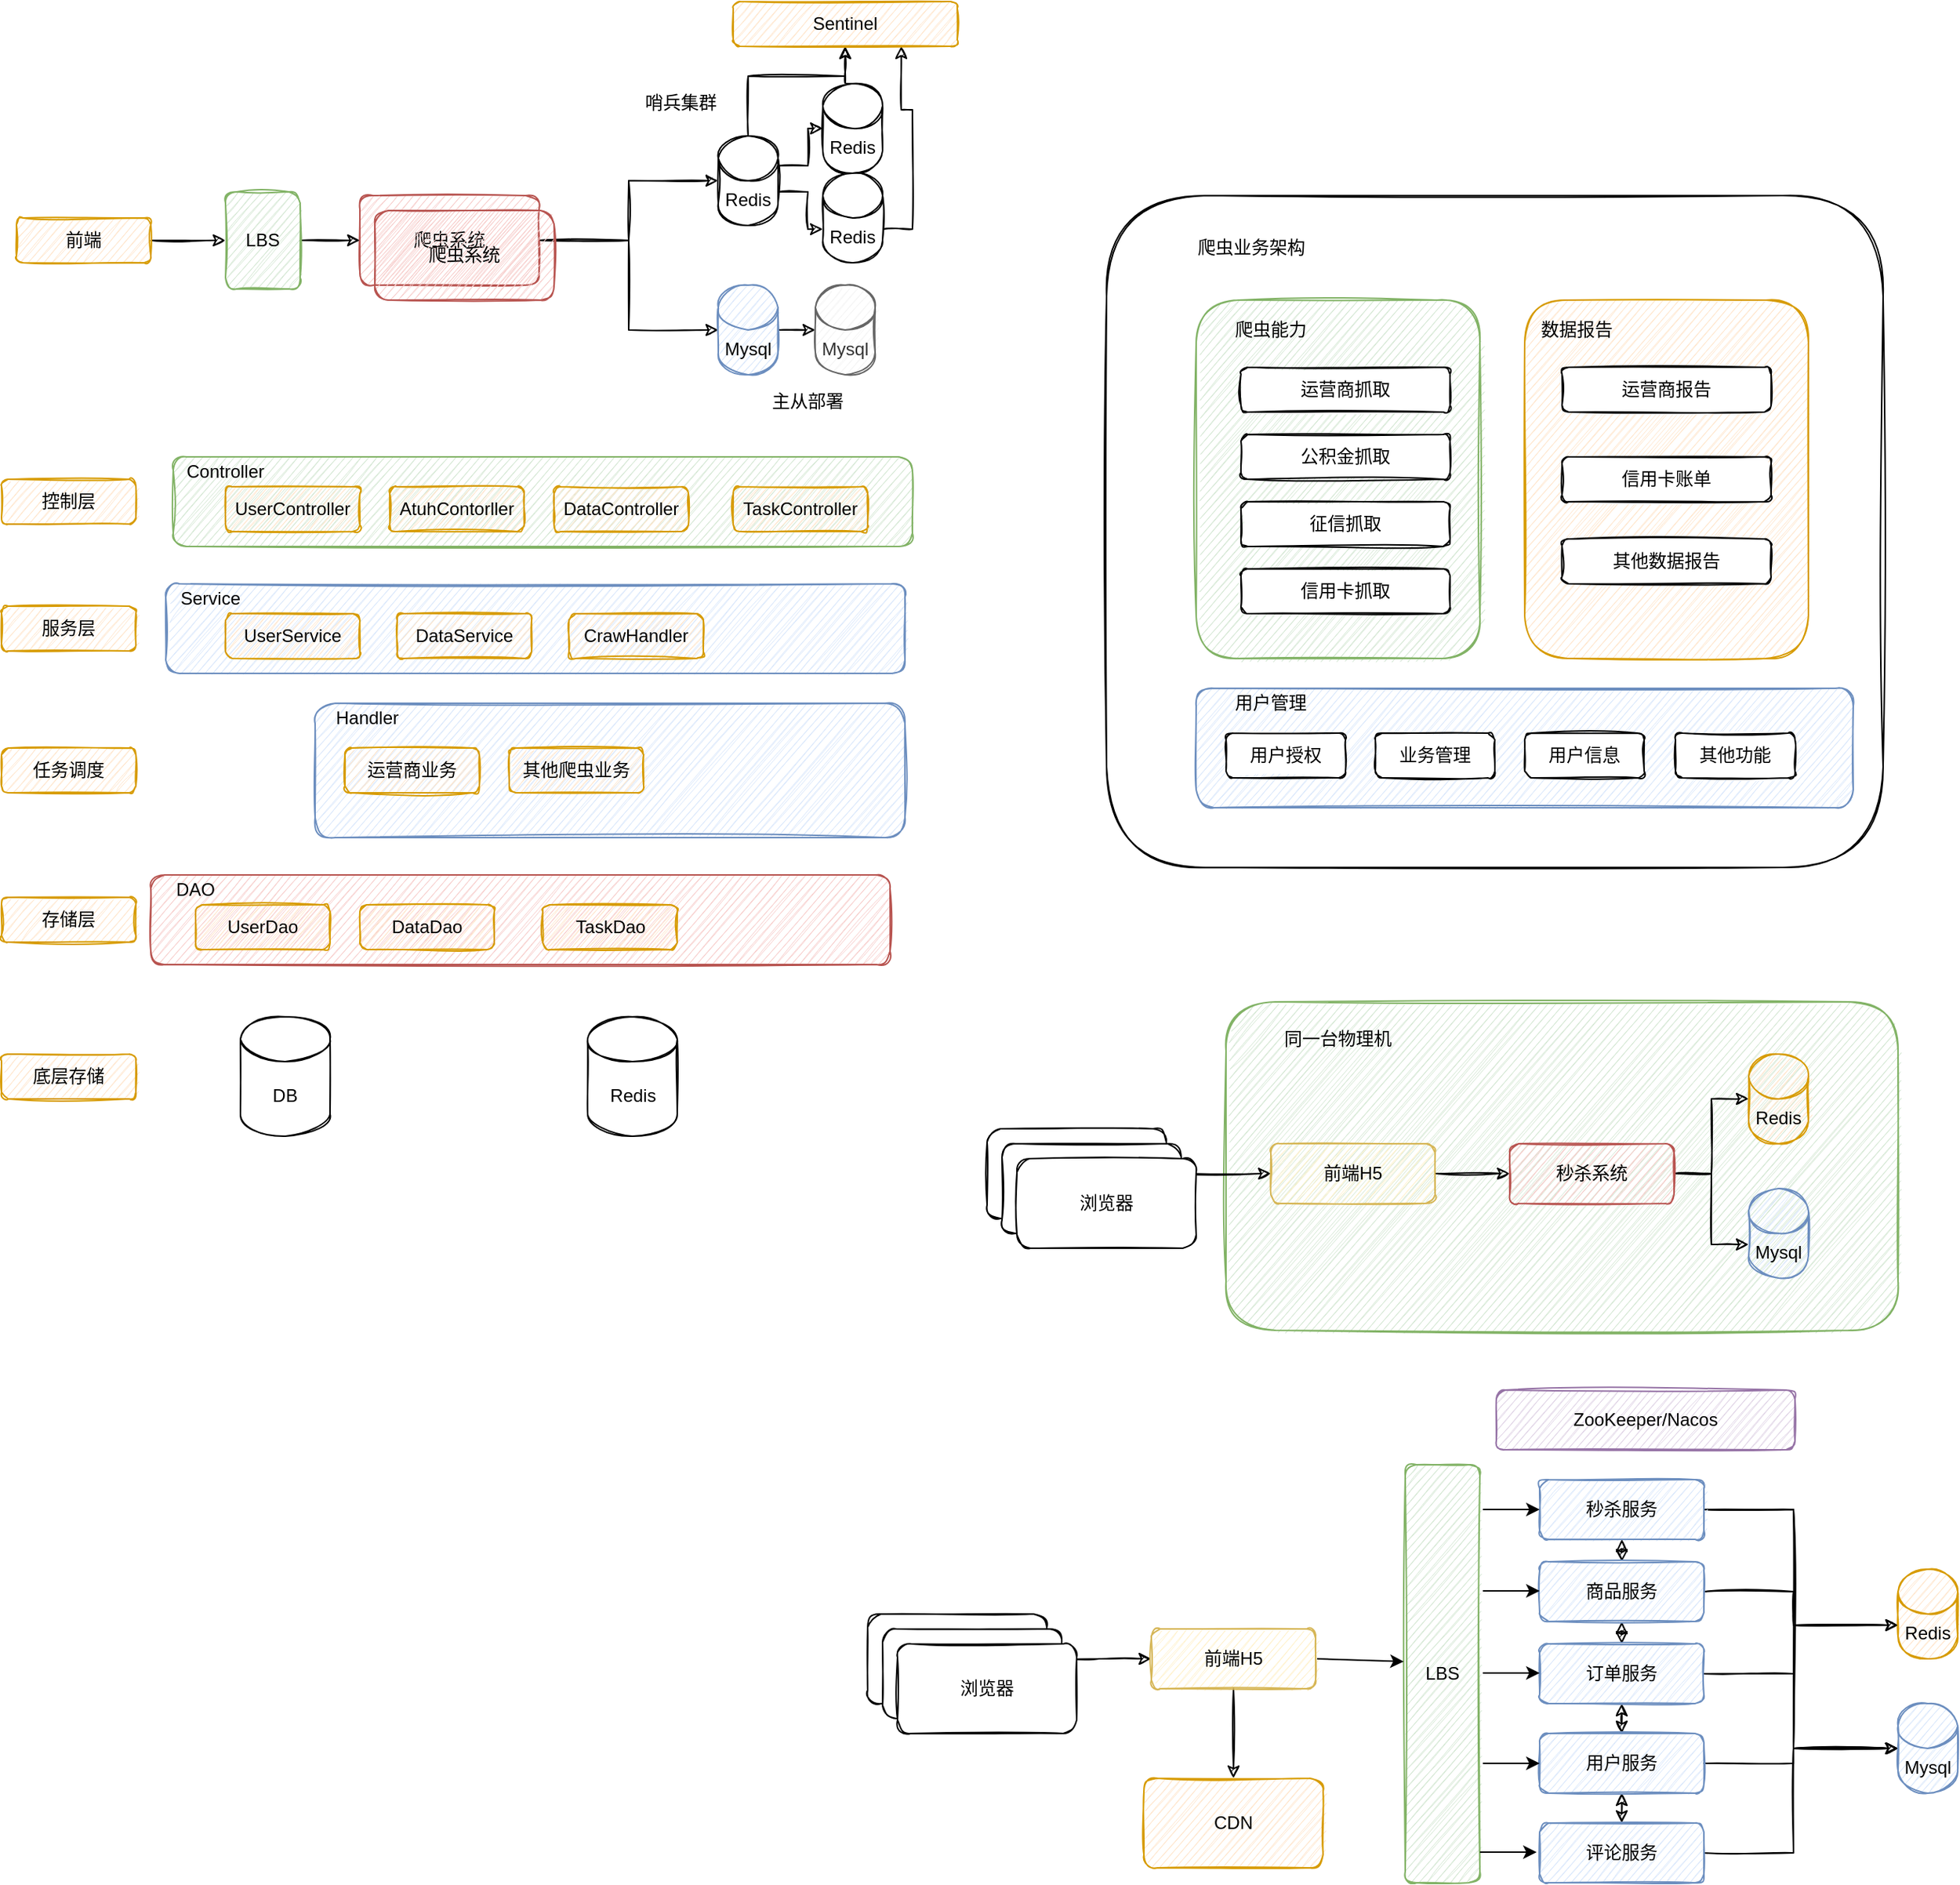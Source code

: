 <mxfile version="14.9.1" type="github">
  <diagram id="OydbAKeb5Mhexe5D2AIT" name="Page-1">
    <mxGraphModel dx="2066" dy="1153" grid="1" gridSize="10" guides="1" tooltips="1" connect="1" arrows="1" fold="1" page="1" pageScale="1" pageWidth="827" pageHeight="1169" math="0" shadow="0">
      <root>
        <mxCell id="0" />
        <mxCell id="1" parent="0" />
        <mxCell id="3j7t8abPpOjhpxrlUmNu-101" value="" style="rounded=1;whiteSpace=wrap;html=1;sketch=1;fillColor=#d5e8d4;strokeColor=#82b366;" vertex="1" parent="1">
          <mxGeometry x="860" y="740" width="450" height="220" as="geometry" />
        </mxCell>
        <mxCell id="3j7t8abPpOjhpxrlUmNu-92" value="" style="rounded=1;whiteSpace=wrap;html=1;sketch=1;" vertex="1" parent="1">
          <mxGeometry x="780" y="200" width="520" height="450" as="geometry" />
        </mxCell>
        <mxCell id="3j7t8abPpOjhpxrlUmNu-36" style="edgeStyle=orthogonalEdgeStyle;rounded=0;sketch=1;orthogonalLoop=1;jettySize=auto;html=1;exitX=1;exitY=0.5;exitDx=0;exitDy=0;entryX=0;entryY=0.5;entryDx=0;entryDy=0;" edge="1" parent="1" source="3j7t8abPpOjhpxrlUmNu-2" target="3j7t8abPpOjhpxrlUmNu-32">
          <mxGeometry relative="1" as="geometry" />
        </mxCell>
        <mxCell id="3j7t8abPpOjhpxrlUmNu-2" value="前端" style="rounded=1;whiteSpace=wrap;html=1;sketch=1;fillColor=#ffe6cc;strokeColor=#d79b00;" vertex="1" parent="1">
          <mxGeometry x="50" y="215" width="90" height="30" as="geometry" />
        </mxCell>
        <mxCell id="3j7t8abPpOjhpxrlUmNu-8" style="edgeStyle=orthogonalEdgeStyle;rounded=0;sketch=1;orthogonalLoop=1;jettySize=auto;html=1;exitX=1;exitY=0.5;exitDx=0;exitDy=0;entryX=0;entryY=0.5;entryDx=0;entryDy=0;entryPerimeter=0;" edge="1" parent="1" source="3j7t8abPpOjhpxrlUmNu-3" target="3j7t8abPpOjhpxrlUmNu-6">
          <mxGeometry relative="1" as="geometry" />
        </mxCell>
        <mxCell id="3j7t8abPpOjhpxrlUmNu-9" style="edgeStyle=orthogonalEdgeStyle;rounded=0;sketch=1;orthogonalLoop=1;jettySize=auto;html=1;exitX=1;exitY=0.5;exitDx=0;exitDy=0;" edge="1" parent="1" source="3j7t8abPpOjhpxrlUmNu-3" target="3j7t8abPpOjhpxrlUmNu-7">
          <mxGeometry relative="1" as="geometry" />
        </mxCell>
        <mxCell id="3j7t8abPpOjhpxrlUmNu-3" value="爬虫系统" style="rounded=1;whiteSpace=wrap;html=1;sketch=1;fillColor=#f8cecc;strokeColor=#b85450;" vertex="1" parent="1">
          <mxGeometry x="280" y="200" width="120" height="60" as="geometry" />
        </mxCell>
        <mxCell id="3j7t8abPpOjhpxrlUmNu-21" style="edgeStyle=orthogonalEdgeStyle;rounded=0;sketch=1;orthogonalLoop=1;jettySize=auto;html=1;exitX=1;exitY=0.5;exitDx=0;exitDy=0;exitPerimeter=0;entryX=0;entryY=0.5;entryDx=0;entryDy=0;entryPerimeter=0;" edge="1" parent="1" source="3j7t8abPpOjhpxrlUmNu-6" target="3j7t8abPpOjhpxrlUmNu-19">
          <mxGeometry relative="1" as="geometry">
            <Array as="points">
              <mxPoint x="560" y="180" />
              <mxPoint x="580" y="180" />
            </Array>
          </mxGeometry>
        </mxCell>
        <mxCell id="3j7t8abPpOjhpxrlUmNu-22" style="edgeStyle=orthogonalEdgeStyle;rounded=0;sketch=1;orthogonalLoop=1;jettySize=auto;html=1;exitX=1;exitY=0;exitDx=0;exitDy=37.5;exitPerimeter=0;entryX=0;entryY=0;entryDx=0;entryDy=37.5;entryPerimeter=0;" edge="1" parent="1" source="3j7t8abPpOjhpxrlUmNu-6" target="3j7t8abPpOjhpxrlUmNu-20">
          <mxGeometry relative="1" as="geometry">
            <Array as="points">
              <mxPoint x="580" y="198" />
              <mxPoint x="580" y="223" />
            </Array>
          </mxGeometry>
        </mxCell>
        <mxCell id="3j7t8abPpOjhpxrlUmNu-24" style="edgeStyle=orthogonalEdgeStyle;rounded=0;sketch=1;orthogonalLoop=1;jettySize=auto;html=1;exitX=0.5;exitY=0;exitDx=0;exitDy=0;exitPerimeter=0;entryX=0.5;entryY=1;entryDx=0;entryDy=0;" edge="1" parent="1" source="3j7t8abPpOjhpxrlUmNu-6" target="3j7t8abPpOjhpxrlUmNu-23">
          <mxGeometry relative="1" as="geometry">
            <Array as="points">
              <mxPoint x="540" y="120" />
              <mxPoint x="605" y="120" />
            </Array>
          </mxGeometry>
        </mxCell>
        <mxCell id="3j7t8abPpOjhpxrlUmNu-6" value="Redis" style="shape=cylinder3;whiteSpace=wrap;html=1;boundedLbl=1;backgroundOutline=1;size=15;sketch=1;" vertex="1" parent="1">
          <mxGeometry x="520" y="160" width="40" height="60" as="geometry" />
        </mxCell>
        <mxCell id="3j7t8abPpOjhpxrlUmNu-28" style="edgeStyle=orthogonalEdgeStyle;rounded=0;sketch=1;orthogonalLoop=1;jettySize=auto;html=1;exitX=1;exitY=0.5;exitDx=0;exitDy=0;exitPerimeter=0;entryX=0;entryY=0.5;entryDx=0;entryDy=0;entryPerimeter=0;" edge="1" parent="1" source="3j7t8abPpOjhpxrlUmNu-7" target="3j7t8abPpOjhpxrlUmNu-27">
          <mxGeometry relative="1" as="geometry" />
        </mxCell>
        <mxCell id="3j7t8abPpOjhpxrlUmNu-7" value="Mysql" style="shape=cylinder3;whiteSpace=wrap;html=1;boundedLbl=1;backgroundOutline=1;size=15;sketch=1;fillColor=#dae8fc;strokeColor=#6c8ebf;" vertex="1" parent="1">
          <mxGeometry x="520" y="260" width="40" height="60" as="geometry" />
        </mxCell>
        <mxCell id="3j7t8abPpOjhpxrlUmNu-17" value="爬虫系统" style="rounded=1;whiteSpace=wrap;html=1;sketch=1;fillColor=#f8cecc;strokeColor=#b85450;" vertex="1" parent="1">
          <mxGeometry x="290" y="210" width="120" height="60" as="geometry" />
        </mxCell>
        <mxCell id="3j7t8abPpOjhpxrlUmNu-98" style="edgeStyle=orthogonalEdgeStyle;rounded=0;sketch=1;orthogonalLoop=1;jettySize=auto;html=1;exitX=1;exitY=0.5;exitDx=0;exitDy=0;entryX=0;entryY=0.5;entryDx=0;entryDy=0;entryPerimeter=0;" edge="1" parent="1" source="3j7t8abPpOjhpxrlUmNu-18" target="3j7t8abPpOjhpxrlUmNu-97">
          <mxGeometry relative="1" as="geometry" />
        </mxCell>
        <mxCell id="3j7t8abPpOjhpxrlUmNu-99" style="edgeStyle=orthogonalEdgeStyle;rounded=0;sketch=1;orthogonalLoop=1;jettySize=auto;html=1;exitX=1;exitY=0.5;exitDx=0;exitDy=0;entryX=0;entryY=0;entryDx=0;entryDy=37.5;entryPerimeter=0;" edge="1" parent="1" source="3j7t8abPpOjhpxrlUmNu-18" target="3j7t8abPpOjhpxrlUmNu-96">
          <mxGeometry relative="1" as="geometry" />
        </mxCell>
        <mxCell id="3j7t8abPpOjhpxrlUmNu-18" value="秒杀系统" style="rounded=1;whiteSpace=wrap;html=1;sketch=1;fillColor=#f8cecc;strokeColor=#b85450;" vertex="1" parent="1">
          <mxGeometry x="1050" y="835" width="110" height="40" as="geometry" />
        </mxCell>
        <mxCell id="3j7t8abPpOjhpxrlUmNu-25" style="edgeStyle=orthogonalEdgeStyle;rounded=0;sketch=1;orthogonalLoop=1;jettySize=auto;html=1;exitX=0.5;exitY=0;exitDx=0;exitDy=0;exitPerimeter=0;entryX=0.5;entryY=1;entryDx=0;entryDy=0;" edge="1" parent="1" source="3j7t8abPpOjhpxrlUmNu-19" target="3j7t8abPpOjhpxrlUmNu-23">
          <mxGeometry relative="1" as="geometry" />
        </mxCell>
        <mxCell id="3j7t8abPpOjhpxrlUmNu-19" value="Redis" style="shape=cylinder3;whiteSpace=wrap;html=1;boundedLbl=1;backgroundOutline=1;size=15;sketch=1;" vertex="1" parent="1">
          <mxGeometry x="590" y="125" width="40" height="60" as="geometry" />
        </mxCell>
        <mxCell id="3j7t8abPpOjhpxrlUmNu-26" style="edgeStyle=orthogonalEdgeStyle;rounded=0;sketch=1;orthogonalLoop=1;jettySize=auto;html=1;exitX=1;exitY=0;exitDx=0;exitDy=37.5;exitPerimeter=0;entryX=0.75;entryY=1;entryDx=0;entryDy=0;" edge="1" parent="1" source="3j7t8abPpOjhpxrlUmNu-20" target="3j7t8abPpOjhpxrlUmNu-23">
          <mxGeometry relative="1" as="geometry" />
        </mxCell>
        <mxCell id="3j7t8abPpOjhpxrlUmNu-20" value="Redis" style="shape=cylinder3;whiteSpace=wrap;html=1;boundedLbl=1;backgroundOutline=1;size=15;sketch=1;" vertex="1" parent="1">
          <mxGeometry x="590" y="185" width="40" height="60" as="geometry" />
        </mxCell>
        <mxCell id="3j7t8abPpOjhpxrlUmNu-23" value="Sentinel" style="rounded=1;whiteSpace=wrap;html=1;sketch=1;fillColor=#ffe6cc;strokeColor=#d79b00;" vertex="1" parent="1">
          <mxGeometry x="530" y="70" width="150" height="30" as="geometry" />
        </mxCell>
        <mxCell id="3j7t8abPpOjhpxrlUmNu-27" value="Mysql" style="shape=cylinder3;whiteSpace=wrap;html=1;boundedLbl=1;backgroundOutline=1;size=15;sketch=1;fillColor=#f5f5f5;strokeColor=#666666;fontColor=#333333;" vertex="1" parent="1">
          <mxGeometry x="585" y="260" width="40" height="60" as="geometry" />
        </mxCell>
        <mxCell id="3j7t8abPpOjhpxrlUmNu-29" value="哨兵集群" style="text;html=1;strokeColor=none;fillColor=none;align=center;verticalAlign=middle;whiteSpace=wrap;rounded=0;sketch=1;" vertex="1" parent="1">
          <mxGeometry x="470" y="130" width="50" height="15" as="geometry" />
        </mxCell>
        <mxCell id="3j7t8abPpOjhpxrlUmNu-30" value="主从部署" style="text;html=1;strokeColor=none;fillColor=none;align=center;verticalAlign=middle;whiteSpace=wrap;rounded=0;sketch=1;" vertex="1" parent="1">
          <mxGeometry x="550" y="330" width="60" height="15" as="geometry" />
        </mxCell>
        <mxCell id="3j7t8abPpOjhpxrlUmNu-35" style="edgeStyle=orthogonalEdgeStyle;rounded=0;sketch=1;orthogonalLoop=1;jettySize=auto;html=1;exitX=1;exitY=0.5;exitDx=0;exitDy=0;entryX=0;entryY=0.5;entryDx=0;entryDy=0;" edge="1" parent="1" source="3j7t8abPpOjhpxrlUmNu-32" target="3j7t8abPpOjhpxrlUmNu-3">
          <mxGeometry relative="1" as="geometry" />
        </mxCell>
        <mxCell id="3j7t8abPpOjhpxrlUmNu-32" value="LBS" style="rounded=1;whiteSpace=wrap;html=1;sketch=1;fillColor=#d5e8d4;strokeColor=#82b366;" vertex="1" parent="1">
          <mxGeometry x="190" y="197.5" width="50" height="65" as="geometry" />
        </mxCell>
        <mxCell id="3j7t8abPpOjhpxrlUmNu-38" value="控制层" style="rounded=1;whiteSpace=wrap;html=1;sketch=1;fillColor=#ffe6cc;strokeColor=#d79b00;" vertex="1" parent="1">
          <mxGeometry x="40" y="390" width="90" height="30" as="geometry" />
        </mxCell>
        <mxCell id="3j7t8abPpOjhpxrlUmNu-49" value="" style="rounded=1;whiteSpace=wrap;html=1;sketch=1;fillColor=#d5e8d4;strokeColor=#82b366;" vertex="1" parent="1">
          <mxGeometry x="155" y="375" width="495" height="60" as="geometry" />
        </mxCell>
        <mxCell id="3j7t8abPpOjhpxrlUmNu-50" value="Controller" style="text;html=1;strokeColor=none;fillColor=none;align=center;verticalAlign=middle;whiteSpace=wrap;rounded=0;sketch=1;" vertex="1" parent="1">
          <mxGeometry x="170" y="375" width="40" height="20" as="geometry" />
        </mxCell>
        <mxCell id="3j7t8abPpOjhpxrlUmNu-51" value="UserController" style="rounded=1;whiteSpace=wrap;html=1;sketch=1;fillColor=#ffe6cc;strokeColor=#d79b00;" vertex="1" parent="1">
          <mxGeometry x="190" y="395" width="90" height="30" as="geometry" />
        </mxCell>
        <mxCell id="3j7t8abPpOjhpxrlUmNu-52" value="AtuhContorller" style="rounded=1;whiteSpace=wrap;html=1;sketch=1;fillColor=#ffe6cc;strokeColor=#d79b00;" vertex="1" parent="1">
          <mxGeometry x="300" y="395" width="90" height="30" as="geometry" />
        </mxCell>
        <mxCell id="3j7t8abPpOjhpxrlUmNu-53" value="DataController" style="rounded=1;whiteSpace=wrap;html=1;sketch=1;fillColor=#ffe6cc;strokeColor=#d79b00;" vertex="1" parent="1">
          <mxGeometry x="410" y="395" width="90" height="30" as="geometry" />
        </mxCell>
        <mxCell id="3j7t8abPpOjhpxrlUmNu-54" value="TaskController" style="rounded=1;whiteSpace=wrap;html=1;sketch=1;fillColor=#ffe6cc;strokeColor=#d79b00;" vertex="1" parent="1">
          <mxGeometry x="530" y="395" width="90" height="30" as="geometry" />
        </mxCell>
        <mxCell id="3j7t8abPpOjhpxrlUmNu-55" value="服务层" style="rounded=1;whiteSpace=wrap;html=1;sketch=1;fillColor=#ffe6cc;strokeColor=#d79b00;" vertex="1" parent="1">
          <mxGeometry x="40" y="475" width="90" height="30" as="geometry" />
        </mxCell>
        <mxCell id="3j7t8abPpOjhpxrlUmNu-56" value="" style="rounded=1;whiteSpace=wrap;html=1;sketch=1;fillColor=#dae8fc;strokeColor=#6c8ebf;" vertex="1" parent="1">
          <mxGeometry x="150" y="460" width="495" height="60" as="geometry" />
        </mxCell>
        <mxCell id="3j7t8abPpOjhpxrlUmNu-57" value="Service" style="text;html=1;strokeColor=none;fillColor=none;align=center;verticalAlign=middle;whiteSpace=wrap;rounded=0;sketch=1;" vertex="1" parent="1">
          <mxGeometry x="160" y="460" width="40" height="20" as="geometry" />
        </mxCell>
        <mxCell id="3j7t8abPpOjhpxrlUmNu-58" value="UserService" style="rounded=1;whiteSpace=wrap;html=1;sketch=1;fillColor=#ffe6cc;strokeColor=#d79b00;" vertex="1" parent="1">
          <mxGeometry x="190" y="480" width="90" height="30" as="geometry" />
        </mxCell>
        <mxCell id="3j7t8abPpOjhpxrlUmNu-59" value="DataService" style="rounded=1;whiteSpace=wrap;html=1;sketch=1;fillColor=#ffe6cc;strokeColor=#d79b00;" vertex="1" parent="1">
          <mxGeometry x="305" y="480" width="90" height="30" as="geometry" />
        </mxCell>
        <mxCell id="3j7t8abPpOjhpxrlUmNu-60" value="CrawHandler" style="rounded=1;whiteSpace=wrap;html=1;sketch=1;fillColor=#ffe6cc;strokeColor=#d79b00;" vertex="1" parent="1">
          <mxGeometry x="420" y="480" width="90" height="30" as="geometry" />
        </mxCell>
        <mxCell id="3j7t8abPpOjhpxrlUmNu-61" value="任务调度" style="rounded=1;whiteSpace=wrap;html=1;sketch=1;fillColor=#ffe6cc;strokeColor=#d79b00;" vertex="1" parent="1">
          <mxGeometry x="40" y="570" width="90" height="30" as="geometry" />
        </mxCell>
        <mxCell id="3j7t8abPpOjhpxrlUmNu-62" value="" style="rounded=1;whiteSpace=wrap;html=1;sketch=1;fillColor=#dae8fc;strokeColor=#6c8ebf;" vertex="1" parent="1">
          <mxGeometry x="250" y="540" width="395" height="90" as="geometry" />
        </mxCell>
        <mxCell id="3j7t8abPpOjhpxrlUmNu-63" value="Handler" style="text;html=1;strokeColor=none;fillColor=none;align=center;verticalAlign=middle;whiteSpace=wrap;rounded=0;sketch=1;" vertex="1" parent="1">
          <mxGeometry x="265" y="540" width="40" height="20" as="geometry" />
        </mxCell>
        <mxCell id="3j7t8abPpOjhpxrlUmNu-64" value="运营商业务" style="rounded=1;whiteSpace=wrap;html=1;sketch=1;fillColor=#ffe6cc;strokeColor=#d79b00;" vertex="1" parent="1">
          <mxGeometry x="270" y="570" width="90" height="30" as="geometry" />
        </mxCell>
        <mxCell id="3j7t8abPpOjhpxrlUmNu-65" value="其他爬虫业务" style="rounded=1;whiteSpace=wrap;html=1;sketch=1;fillColor=#ffe6cc;strokeColor=#d79b00;" vertex="1" parent="1">
          <mxGeometry x="380" y="570" width="90" height="30" as="geometry" />
        </mxCell>
        <mxCell id="3j7t8abPpOjhpxrlUmNu-66" value="存储层" style="rounded=1;whiteSpace=wrap;html=1;sketch=1;fillColor=#ffe6cc;strokeColor=#d79b00;" vertex="1" parent="1">
          <mxGeometry x="40" y="670" width="90" height="30" as="geometry" />
        </mxCell>
        <mxCell id="3j7t8abPpOjhpxrlUmNu-67" value="" style="rounded=1;whiteSpace=wrap;html=1;sketch=1;fillColor=#f8cecc;strokeColor=#b85450;" vertex="1" parent="1">
          <mxGeometry x="140" y="655" width="495" height="60" as="geometry" />
        </mxCell>
        <mxCell id="3j7t8abPpOjhpxrlUmNu-68" value="DAO" style="text;html=1;strokeColor=none;fillColor=none;align=center;verticalAlign=middle;whiteSpace=wrap;rounded=0;sketch=1;" vertex="1" parent="1">
          <mxGeometry x="150" y="655" width="40" height="20" as="geometry" />
        </mxCell>
        <mxCell id="3j7t8abPpOjhpxrlUmNu-69" value="UserDao" style="rounded=1;whiteSpace=wrap;html=1;sketch=1;fillColor=#ffe6cc;strokeColor=#d79b00;" vertex="1" parent="1">
          <mxGeometry x="170" y="675" width="90" height="30" as="geometry" />
        </mxCell>
        <mxCell id="3j7t8abPpOjhpxrlUmNu-70" value="DataDao" style="rounded=1;whiteSpace=wrap;html=1;sketch=1;fillColor=#ffe6cc;strokeColor=#d79b00;" vertex="1" parent="1">
          <mxGeometry x="280" y="675" width="90" height="30" as="geometry" />
        </mxCell>
        <mxCell id="3j7t8abPpOjhpxrlUmNu-71" value="TaskDao" style="rounded=1;whiteSpace=wrap;html=1;sketch=1;fillColor=#ffe6cc;strokeColor=#d79b00;" vertex="1" parent="1">
          <mxGeometry x="402.5" y="675" width="90" height="30" as="geometry" />
        </mxCell>
        <mxCell id="3j7t8abPpOjhpxrlUmNu-72" value="DB" style="shape=cylinder3;whiteSpace=wrap;html=1;boundedLbl=1;backgroundOutline=1;size=15;sketch=1;" vertex="1" parent="1">
          <mxGeometry x="200" y="750" width="60" height="80" as="geometry" />
        </mxCell>
        <mxCell id="3j7t8abPpOjhpxrlUmNu-73" value="Redis" style="shape=cylinder3;whiteSpace=wrap;html=1;boundedLbl=1;backgroundOutline=1;size=15;sketch=1;" vertex="1" parent="1">
          <mxGeometry x="432.5" y="750" width="60" height="80" as="geometry" />
        </mxCell>
        <mxCell id="3j7t8abPpOjhpxrlUmNu-74" value="底层存储" style="rounded=1;whiteSpace=wrap;html=1;sketch=1;fillColor=#ffe6cc;strokeColor=#d79b00;" vertex="1" parent="1">
          <mxGeometry x="40" y="775" width="90" height="30" as="geometry" />
        </mxCell>
        <mxCell id="3j7t8abPpOjhpxrlUmNu-75" value="" style="rounded=1;whiteSpace=wrap;html=1;sketch=1;fillColor=#d5e8d4;strokeColor=#82b366;" vertex="1" parent="1">
          <mxGeometry x="840" y="270" width="190" height="240" as="geometry" />
        </mxCell>
        <mxCell id="3j7t8abPpOjhpxrlUmNu-76" value="爬虫能力" style="text;html=1;strokeColor=none;fillColor=none;align=center;verticalAlign=middle;whiteSpace=wrap;rounded=0;sketch=1;" vertex="1" parent="1">
          <mxGeometry x="860" y="280" width="60" height="20" as="geometry" />
        </mxCell>
        <mxCell id="3j7t8abPpOjhpxrlUmNu-77" value="运营商抓取" style="rounded=1;whiteSpace=wrap;html=1;sketch=1;" vertex="1" parent="1">
          <mxGeometry x="870" y="315" width="140" height="30" as="geometry" />
        </mxCell>
        <mxCell id="3j7t8abPpOjhpxrlUmNu-78" value="公积金抓取" style="rounded=1;whiteSpace=wrap;html=1;sketch=1;" vertex="1" parent="1">
          <mxGeometry x="870" y="360" width="140" height="30" as="geometry" />
        </mxCell>
        <mxCell id="3j7t8abPpOjhpxrlUmNu-79" value="征信抓取" style="rounded=1;whiteSpace=wrap;html=1;sketch=1;" vertex="1" parent="1">
          <mxGeometry x="870" y="405" width="140" height="30" as="geometry" />
        </mxCell>
        <mxCell id="3j7t8abPpOjhpxrlUmNu-80" value="信用卡抓取" style="rounded=1;whiteSpace=wrap;html=1;sketch=1;" vertex="1" parent="1">
          <mxGeometry x="870" y="450" width="140" height="30" as="geometry" />
        </mxCell>
        <mxCell id="3j7t8abPpOjhpxrlUmNu-81" value="" style="rounded=1;whiteSpace=wrap;html=1;sketch=1;fillColor=#dae8fc;strokeColor=#6c8ebf;" vertex="1" parent="1">
          <mxGeometry x="840" y="530" width="440" height="80" as="geometry" />
        </mxCell>
        <mxCell id="3j7t8abPpOjhpxrlUmNu-82" value="用户管理" style="text;html=1;strokeColor=none;fillColor=none;align=center;verticalAlign=middle;whiteSpace=wrap;rounded=0;sketch=1;" vertex="1" parent="1">
          <mxGeometry x="860" y="530" width="60" height="20" as="geometry" />
        </mxCell>
        <mxCell id="3j7t8abPpOjhpxrlUmNu-83" value="用户授权" style="rounded=1;whiteSpace=wrap;html=1;sketch=1;" vertex="1" parent="1">
          <mxGeometry x="860" y="560" width="80" height="30" as="geometry" />
        </mxCell>
        <mxCell id="3j7t8abPpOjhpxrlUmNu-84" value="业务管理" style="rounded=1;whiteSpace=wrap;html=1;sketch=1;" vertex="1" parent="1">
          <mxGeometry x="960" y="560" width="80" height="30" as="geometry" />
        </mxCell>
        <mxCell id="3j7t8abPpOjhpxrlUmNu-85" value="用户信息" style="rounded=1;whiteSpace=wrap;html=1;sketch=1;" vertex="1" parent="1">
          <mxGeometry x="1060" y="560" width="80" height="30" as="geometry" />
        </mxCell>
        <mxCell id="3j7t8abPpOjhpxrlUmNu-86" value="其他功能" style="rounded=1;whiteSpace=wrap;html=1;sketch=1;" vertex="1" parent="1">
          <mxGeometry x="1161" y="560" width="80" height="30" as="geometry" />
        </mxCell>
        <mxCell id="3j7t8abPpOjhpxrlUmNu-87" value="" style="rounded=1;whiteSpace=wrap;html=1;sketch=1;fillColor=#ffe6cc;strokeColor=#d79b00;" vertex="1" parent="1">
          <mxGeometry x="1060" y="270" width="190" height="240" as="geometry" />
        </mxCell>
        <mxCell id="3j7t8abPpOjhpxrlUmNu-88" value="数据报告" style="text;html=1;strokeColor=none;fillColor=none;align=center;verticalAlign=middle;whiteSpace=wrap;rounded=0;sketch=1;" vertex="1" parent="1">
          <mxGeometry x="1070" y="280" width="50" height="20" as="geometry" />
        </mxCell>
        <mxCell id="3j7t8abPpOjhpxrlUmNu-89" value="运营商报告" style="rounded=1;whiteSpace=wrap;html=1;sketch=1;" vertex="1" parent="1">
          <mxGeometry x="1085" y="315" width="140" height="30" as="geometry" />
        </mxCell>
        <mxCell id="3j7t8abPpOjhpxrlUmNu-90" value="信用卡账单" style="rounded=1;whiteSpace=wrap;html=1;sketch=1;" vertex="1" parent="1">
          <mxGeometry x="1085" y="375" width="140" height="30" as="geometry" />
        </mxCell>
        <mxCell id="3j7t8abPpOjhpxrlUmNu-91" value="其他数据报告" style="rounded=1;whiteSpace=wrap;html=1;sketch=1;" vertex="1" parent="1">
          <mxGeometry x="1085" y="430" width="140" height="30" as="geometry" />
        </mxCell>
        <mxCell id="3j7t8abPpOjhpxrlUmNu-93" value="爬虫业务架构" style="text;html=1;strokeColor=none;fillColor=none;align=center;verticalAlign=middle;whiteSpace=wrap;rounded=0;sketch=1;" vertex="1" parent="1">
          <mxGeometry x="827" y="225" width="100" height="20" as="geometry" />
        </mxCell>
        <mxCell id="3j7t8abPpOjhpxrlUmNu-100" style="edgeStyle=orthogonalEdgeStyle;rounded=0;sketch=1;orthogonalLoop=1;jettySize=auto;html=1;exitX=1;exitY=0.5;exitDx=0;exitDy=0;entryX=0;entryY=0.5;entryDx=0;entryDy=0;" edge="1" parent="1" source="3j7t8abPpOjhpxrlUmNu-95" target="3j7t8abPpOjhpxrlUmNu-18">
          <mxGeometry relative="1" as="geometry" />
        </mxCell>
        <mxCell id="3j7t8abPpOjhpxrlUmNu-95" value="前端H5" style="rounded=1;whiteSpace=wrap;html=1;sketch=1;fillColor=#fff2cc;strokeColor=#d6b656;" vertex="1" parent="1">
          <mxGeometry x="890" y="835" width="110" height="40" as="geometry" />
        </mxCell>
        <mxCell id="3j7t8abPpOjhpxrlUmNu-96" value="Mysql" style="shape=cylinder3;whiteSpace=wrap;html=1;boundedLbl=1;backgroundOutline=1;size=15;sketch=1;fillColor=#dae8fc;strokeColor=#6c8ebf;" vertex="1" parent="1">
          <mxGeometry x="1210" y="865" width="40" height="60" as="geometry" />
        </mxCell>
        <mxCell id="3j7t8abPpOjhpxrlUmNu-97" value="Redis" style="shape=cylinder3;whiteSpace=wrap;html=1;boundedLbl=1;backgroundOutline=1;size=15;sketch=1;fillColor=#ffe6cc;strokeColor=#d79b00;" vertex="1" parent="1">
          <mxGeometry x="1210" y="775" width="40" height="60" as="geometry" />
        </mxCell>
        <mxCell id="3j7t8abPpOjhpxrlUmNu-102" value="同一台物理机" style="text;html=1;strokeColor=none;fillColor=none;align=center;verticalAlign=middle;whiteSpace=wrap;rounded=0;sketch=1;" vertex="1" parent="1">
          <mxGeometry x="890" y="755" width="90" height="20" as="geometry" />
        </mxCell>
        <mxCell id="3j7t8abPpOjhpxrlUmNu-104" style="edgeStyle=orthogonalEdgeStyle;rounded=0;sketch=1;orthogonalLoop=1;jettySize=auto;html=1;exitX=1;exitY=0.5;exitDx=0;exitDy=0;entryX=0;entryY=0.5;entryDx=0;entryDy=0;" edge="1" parent="1" source="3j7t8abPpOjhpxrlUmNu-103" target="3j7t8abPpOjhpxrlUmNu-95">
          <mxGeometry relative="1" as="geometry" />
        </mxCell>
        <mxCell id="3j7t8abPpOjhpxrlUmNu-103" value="浏览器" style="rounded=1;whiteSpace=wrap;html=1;sketch=1;" vertex="1" parent="1">
          <mxGeometry x="700" y="825" width="120" height="60" as="geometry" />
        </mxCell>
        <mxCell id="3j7t8abPpOjhpxrlUmNu-105" value="浏览器" style="rounded=1;whiteSpace=wrap;html=1;sketch=1;" vertex="1" parent="1">
          <mxGeometry x="710" y="835" width="120" height="60" as="geometry" />
        </mxCell>
        <mxCell id="3j7t8abPpOjhpxrlUmNu-106" value="浏览器" style="rounded=1;whiteSpace=wrap;html=1;sketch=1;" vertex="1" parent="1">
          <mxGeometry x="720" y="845" width="120" height="60" as="geometry" />
        </mxCell>
        <mxCell id="3j7t8abPpOjhpxrlUmNu-125" style="edgeStyle=orthogonalEdgeStyle;rounded=0;sketch=1;orthogonalLoop=1;jettySize=auto;html=1;exitX=1;exitY=0.5;exitDx=0;exitDy=0;entryX=0;entryY=0;entryDx=0;entryDy=37.5;entryPerimeter=0;" edge="1" parent="1" source="3j7t8abPpOjhpxrlUmNu-110" target="3j7t8abPpOjhpxrlUmNu-114">
          <mxGeometry relative="1" as="geometry">
            <Array as="points">
              <mxPoint x="1240" y="1080" />
              <mxPoint x="1240" y="1158" />
            </Array>
          </mxGeometry>
        </mxCell>
        <mxCell id="3j7t8abPpOjhpxrlUmNu-126" style="edgeStyle=orthogonalEdgeStyle;rounded=0;sketch=1;orthogonalLoop=1;jettySize=auto;html=1;exitX=1;exitY=0.5;exitDx=0;exitDy=0;entryX=0;entryY=0.5;entryDx=0;entryDy=0;entryPerimeter=0;" edge="1" parent="1" source="3j7t8abPpOjhpxrlUmNu-110" target="3j7t8abPpOjhpxrlUmNu-113">
          <mxGeometry relative="1" as="geometry">
            <Array as="points">
              <mxPoint x="1240" y="1080" />
              <mxPoint x="1240" y="1240" />
            </Array>
          </mxGeometry>
        </mxCell>
        <mxCell id="3j7t8abPpOjhpxrlUmNu-143" style="edgeStyle=orthogonalEdgeStyle;rounded=0;sketch=1;orthogonalLoop=1;jettySize=auto;html=1;exitX=0.5;exitY=1;exitDx=0;exitDy=0;entryX=0.5;entryY=0;entryDx=0;entryDy=0;startArrow=classic;startFill=1;" edge="1" parent="1" source="3j7t8abPpOjhpxrlUmNu-110" target="3j7t8abPpOjhpxrlUmNu-121">
          <mxGeometry relative="1" as="geometry" />
        </mxCell>
        <mxCell id="3j7t8abPpOjhpxrlUmNu-110" value="秒杀服务" style="rounded=1;whiteSpace=wrap;html=1;sketch=1;fillColor=#dae8fc;strokeColor=#6c8ebf;" vertex="1" parent="1">
          <mxGeometry x="1070" y="1060" width="110" height="40" as="geometry" />
        </mxCell>
        <mxCell id="3j7t8abPpOjhpxrlUmNu-113" value="Mysql" style="shape=cylinder3;whiteSpace=wrap;html=1;boundedLbl=1;backgroundOutline=1;size=15;sketch=1;fillColor=#dae8fc;strokeColor=#6c8ebf;" vertex="1" parent="1">
          <mxGeometry x="1310" y="1210" width="40" height="60" as="geometry" />
        </mxCell>
        <mxCell id="3j7t8abPpOjhpxrlUmNu-114" value="Redis" style="shape=cylinder3;whiteSpace=wrap;html=1;boundedLbl=1;backgroundOutline=1;size=15;sketch=1;fillColor=#ffe6cc;strokeColor=#d79b00;" vertex="1" parent="1">
          <mxGeometry x="1310" y="1120" width="40" height="60" as="geometry" />
        </mxCell>
        <mxCell id="3j7t8abPpOjhpxrlUmNu-116" style="edgeStyle=orthogonalEdgeStyle;rounded=0;sketch=1;orthogonalLoop=1;jettySize=auto;html=1;exitX=1;exitY=0.5;exitDx=0;exitDy=0;entryX=0;entryY=0.5;entryDx=0;entryDy=0;" edge="1" source="3j7t8abPpOjhpxrlUmNu-117" parent="1">
          <mxGeometry relative="1" as="geometry">
            <mxPoint x="810" y="1180" as="targetPoint" />
          </mxGeometry>
        </mxCell>
        <mxCell id="3j7t8abPpOjhpxrlUmNu-117" value="浏览器" style="rounded=1;whiteSpace=wrap;html=1;sketch=1;" vertex="1" parent="1">
          <mxGeometry x="620" y="1150" width="120" height="60" as="geometry" />
        </mxCell>
        <mxCell id="3j7t8abPpOjhpxrlUmNu-118" value="浏览器" style="rounded=1;whiteSpace=wrap;html=1;sketch=1;" vertex="1" parent="1">
          <mxGeometry x="630" y="1160" width="120" height="60" as="geometry" />
        </mxCell>
        <mxCell id="3j7t8abPpOjhpxrlUmNu-119" value="浏览器" style="rounded=1;whiteSpace=wrap;html=1;sketch=1;" vertex="1" parent="1">
          <mxGeometry x="640" y="1170" width="120" height="60" as="geometry" />
        </mxCell>
        <mxCell id="3j7t8abPpOjhpxrlUmNu-127" style="edgeStyle=orthogonalEdgeStyle;rounded=0;sketch=1;orthogonalLoop=1;jettySize=auto;html=1;exitX=1;exitY=0.5;exitDx=0;exitDy=0;entryX=0;entryY=0;entryDx=0;entryDy=37.5;entryPerimeter=0;" edge="1" parent="1" source="3j7t8abPpOjhpxrlUmNu-121" target="3j7t8abPpOjhpxrlUmNu-114">
          <mxGeometry relative="1" as="geometry">
            <Array as="points">
              <mxPoint x="1240" y="1135" />
              <mxPoint x="1240" y="1158" />
            </Array>
          </mxGeometry>
        </mxCell>
        <mxCell id="3j7t8abPpOjhpxrlUmNu-144" style="edgeStyle=orthogonalEdgeStyle;rounded=0;sketch=1;orthogonalLoop=1;jettySize=auto;html=1;exitX=0.5;exitY=1;exitDx=0;exitDy=0;entryX=0.5;entryY=0;entryDx=0;entryDy=0;startArrow=classic;startFill=1;" edge="1" parent="1" source="3j7t8abPpOjhpxrlUmNu-121" target="3j7t8abPpOjhpxrlUmNu-122">
          <mxGeometry relative="1" as="geometry" />
        </mxCell>
        <mxCell id="3j7t8abPpOjhpxrlUmNu-121" value="商品服务" style="rounded=1;whiteSpace=wrap;html=1;sketch=1;fillColor=#dae8fc;strokeColor=#6c8ebf;" vertex="1" parent="1">
          <mxGeometry x="1070" y="1115" width="110" height="40" as="geometry" />
        </mxCell>
        <mxCell id="3j7t8abPpOjhpxrlUmNu-128" style="edgeStyle=orthogonalEdgeStyle;rounded=0;sketch=1;orthogonalLoop=1;jettySize=auto;html=1;exitX=1;exitY=0.5;exitDx=0;exitDy=0;entryX=0;entryY=0.5;entryDx=0;entryDy=0;entryPerimeter=0;" edge="1" parent="1" source="3j7t8abPpOjhpxrlUmNu-122" target="3j7t8abPpOjhpxrlUmNu-113">
          <mxGeometry relative="1" as="geometry">
            <Array as="points">
              <mxPoint x="1240" y="1190" />
              <mxPoint x="1240" y="1240" />
            </Array>
          </mxGeometry>
        </mxCell>
        <mxCell id="3j7t8abPpOjhpxrlUmNu-145" style="edgeStyle=orthogonalEdgeStyle;rounded=0;sketch=1;orthogonalLoop=1;jettySize=auto;html=1;exitX=0.5;exitY=1;exitDx=0;exitDy=0;entryX=0.5;entryY=0;entryDx=0;entryDy=0;startArrow=classic;startFill=1;" edge="1" parent="1" source="3j7t8abPpOjhpxrlUmNu-122" target="3j7t8abPpOjhpxrlUmNu-123">
          <mxGeometry relative="1" as="geometry" />
        </mxCell>
        <mxCell id="3j7t8abPpOjhpxrlUmNu-122" value="订单服务" style="rounded=1;whiteSpace=wrap;html=1;sketch=1;fillColor=#dae8fc;strokeColor=#6c8ebf;" vertex="1" parent="1">
          <mxGeometry x="1070" y="1170" width="110" height="40" as="geometry" />
        </mxCell>
        <mxCell id="3j7t8abPpOjhpxrlUmNu-129" style="edgeStyle=orthogonalEdgeStyle;rounded=0;sketch=1;orthogonalLoop=1;jettySize=auto;html=1;exitX=1;exitY=0.5;exitDx=0;exitDy=0;" edge="1" parent="1" source="3j7t8abPpOjhpxrlUmNu-123">
          <mxGeometry relative="1" as="geometry">
            <mxPoint x="1310" y="1240" as="targetPoint" />
            <Array as="points">
              <mxPoint x="1240" y="1250" />
              <mxPoint x="1240" y="1240" />
            </Array>
          </mxGeometry>
        </mxCell>
        <mxCell id="3j7t8abPpOjhpxrlUmNu-146" style="edgeStyle=orthogonalEdgeStyle;rounded=0;sketch=1;orthogonalLoop=1;jettySize=auto;html=1;exitX=0.5;exitY=1;exitDx=0;exitDy=0;entryX=0.5;entryY=0;entryDx=0;entryDy=0;startArrow=classic;startFill=1;" edge="1" parent="1" source="3j7t8abPpOjhpxrlUmNu-123" target="3j7t8abPpOjhpxrlUmNu-124">
          <mxGeometry relative="1" as="geometry" />
        </mxCell>
        <mxCell id="3j7t8abPpOjhpxrlUmNu-123" value="用户服务" style="rounded=1;whiteSpace=wrap;html=1;sketch=1;fillColor=#dae8fc;strokeColor=#6c8ebf;" vertex="1" parent="1">
          <mxGeometry x="1070" y="1230" width="110" height="40" as="geometry" />
        </mxCell>
        <mxCell id="3j7t8abPpOjhpxrlUmNu-130" style="edgeStyle=orthogonalEdgeStyle;rounded=0;sketch=1;orthogonalLoop=1;jettySize=auto;html=1;exitX=1;exitY=0.5;exitDx=0;exitDy=0;" edge="1" parent="1" source="3j7t8abPpOjhpxrlUmNu-124">
          <mxGeometry relative="1" as="geometry">
            <mxPoint x="1310" y="1240" as="targetPoint" />
            <Array as="points">
              <mxPoint x="1240" y="1310" />
              <mxPoint x="1240" y="1240" />
            </Array>
          </mxGeometry>
        </mxCell>
        <mxCell id="3j7t8abPpOjhpxrlUmNu-124" value="评论服务" style="rounded=1;whiteSpace=wrap;html=1;sketch=1;fillColor=#dae8fc;strokeColor=#6c8ebf;" vertex="1" parent="1">
          <mxGeometry x="1070" y="1290" width="110" height="40" as="geometry" />
        </mxCell>
        <mxCell id="3j7t8abPpOjhpxrlUmNu-132" value="LBS" style="rounded=1;whiteSpace=wrap;html=1;sketch=1;fillColor=#d5e8d4;strokeColor=#82b366;" vertex="1" parent="1">
          <mxGeometry x="980" y="1050" width="50" height="280" as="geometry" />
        </mxCell>
        <mxCell id="3j7t8abPpOjhpxrlUmNu-133" value="" style="endArrow=classic;html=1;entryX=0;entryY=0.5;entryDx=0;entryDy=0;exitX=1.04;exitY=0.107;exitDx=0;exitDy=0;exitPerimeter=0;" edge="1" parent="1" source="3j7t8abPpOjhpxrlUmNu-132" target="3j7t8abPpOjhpxrlUmNu-110">
          <mxGeometry width="50" height="50" relative="1" as="geometry">
            <mxPoint x="920" y="1110" as="sourcePoint" />
            <mxPoint x="970" y="1060" as="targetPoint" />
          </mxGeometry>
        </mxCell>
        <mxCell id="3j7t8abPpOjhpxrlUmNu-134" value="" style="endArrow=classic;html=1;entryX=0;entryY=0.5;entryDx=0;entryDy=0;exitX=1.04;exitY=0.107;exitDx=0;exitDy=0;exitPerimeter=0;" edge="1" parent="1">
          <mxGeometry width="50" height="50" relative="1" as="geometry">
            <mxPoint x="1032" y="1134.5" as="sourcePoint" />
            <mxPoint x="1070" y="1134.54" as="targetPoint" />
          </mxGeometry>
        </mxCell>
        <mxCell id="3j7t8abPpOjhpxrlUmNu-135" value="" style="endArrow=classic;html=1;entryX=0;entryY=0.5;entryDx=0;entryDy=0;exitX=1.04;exitY=0.107;exitDx=0;exitDy=0;exitPerimeter=0;" edge="1" parent="1">
          <mxGeometry width="50" height="50" relative="1" as="geometry">
            <mxPoint x="1032" y="1189.5" as="sourcePoint" />
            <mxPoint x="1070" y="1189.54" as="targetPoint" />
          </mxGeometry>
        </mxCell>
        <mxCell id="3j7t8abPpOjhpxrlUmNu-136" value="" style="endArrow=classic;html=1;entryX=0;entryY=0.5;entryDx=0;entryDy=0;exitX=1.04;exitY=0.107;exitDx=0;exitDy=0;exitPerimeter=0;" edge="1" parent="1">
          <mxGeometry width="50" height="50" relative="1" as="geometry">
            <mxPoint x="1032" y="1250" as="sourcePoint" />
            <mxPoint x="1070" y="1250.04" as="targetPoint" />
          </mxGeometry>
        </mxCell>
        <mxCell id="3j7t8abPpOjhpxrlUmNu-137" value="" style="endArrow=classic;html=1;entryX=0;entryY=0.5;entryDx=0;entryDy=0;exitX=1.04;exitY=0.107;exitDx=0;exitDy=0;exitPerimeter=0;" edge="1" parent="1">
          <mxGeometry width="50" height="50" relative="1" as="geometry">
            <mxPoint x="1030" y="1309.5" as="sourcePoint" />
            <mxPoint x="1068" y="1309.54" as="targetPoint" />
          </mxGeometry>
        </mxCell>
        <mxCell id="3j7t8abPpOjhpxrlUmNu-148" style="edgeStyle=orthogonalEdgeStyle;rounded=0;sketch=1;orthogonalLoop=1;jettySize=auto;html=1;exitX=0.5;exitY=1;exitDx=0;exitDy=0;entryX=0.5;entryY=0;entryDx=0;entryDy=0;startArrow=none;startFill=0;" edge="1" parent="1" source="3j7t8abPpOjhpxrlUmNu-138" target="3j7t8abPpOjhpxrlUmNu-147">
          <mxGeometry relative="1" as="geometry" />
        </mxCell>
        <mxCell id="3j7t8abPpOjhpxrlUmNu-138" value="前端H5" style="rounded=1;whiteSpace=wrap;html=1;sketch=1;fillColor=#fff2cc;strokeColor=#d6b656;" vertex="1" parent="1">
          <mxGeometry x="810" y="1160" width="110" height="40" as="geometry" />
        </mxCell>
        <mxCell id="3j7t8abPpOjhpxrlUmNu-140" value="" style="endArrow=classic;html=1;entryX=-0.02;entryY=0.471;entryDx=0;entryDy=0;exitX=1.04;exitY=0.107;exitDx=0;exitDy=0;exitPerimeter=0;entryPerimeter=0;" edge="1" parent="1" target="3j7t8abPpOjhpxrlUmNu-132">
          <mxGeometry width="50" height="50" relative="1" as="geometry">
            <mxPoint x="921" y="1180" as="sourcePoint" />
            <mxPoint x="959" y="1180.04" as="targetPoint" />
          </mxGeometry>
        </mxCell>
        <mxCell id="3j7t8abPpOjhpxrlUmNu-142" value="ZooKeeper/Nacos" style="rounded=1;whiteSpace=wrap;html=1;sketch=1;fillColor=#e1d5e7;strokeColor=#9673a6;" vertex="1" parent="1">
          <mxGeometry x="1041" y="1000" width="200" height="40" as="geometry" />
        </mxCell>
        <mxCell id="3j7t8abPpOjhpxrlUmNu-147" value="CDN" style="rounded=1;whiteSpace=wrap;html=1;sketch=1;fillColor=#ffe6cc;strokeColor=#d79b00;" vertex="1" parent="1">
          <mxGeometry x="805" y="1260" width="120" height="60" as="geometry" />
        </mxCell>
      </root>
    </mxGraphModel>
  </diagram>
</mxfile>
